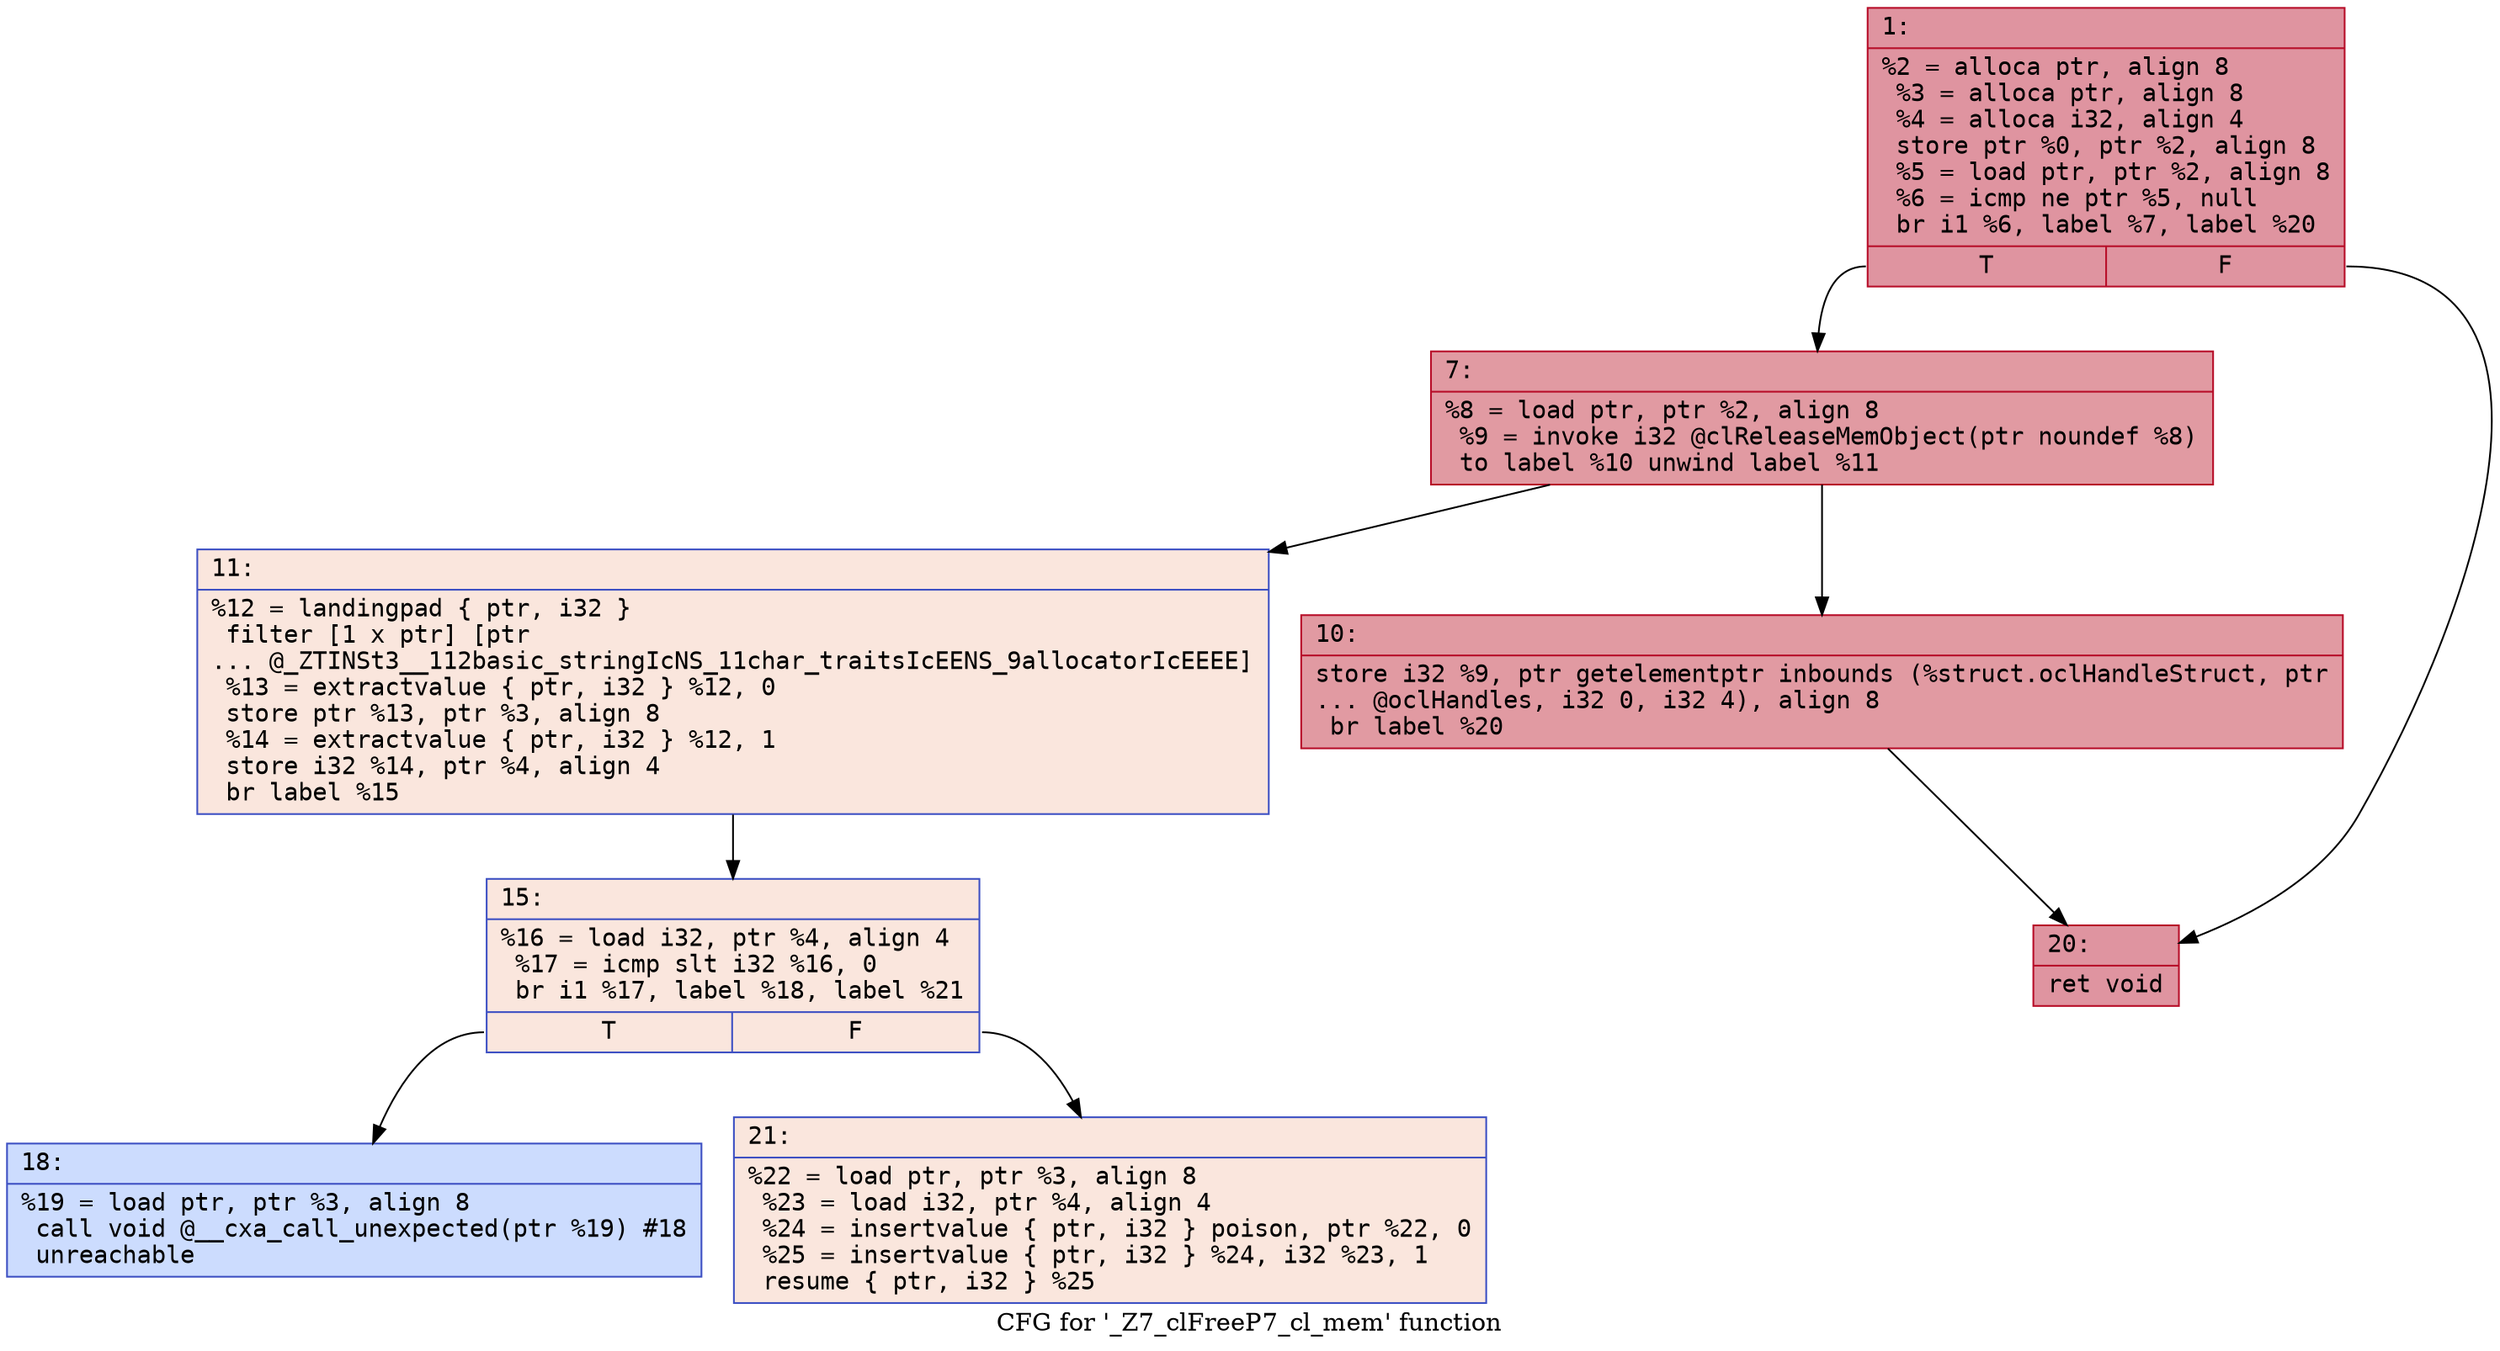 digraph "CFG for '_Z7_clFreeP7_cl_mem' function" {
	label="CFG for '_Z7_clFreeP7_cl_mem' function";

	Node0x6000005c8140 [shape=record,color="#b70d28ff", style=filled, fillcolor="#b70d2870" fontname="Courier",label="{1:\l|  %2 = alloca ptr, align 8\l  %3 = alloca ptr, align 8\l  %4 = alloca i32, align 4\l  store ptr %0, ptr %2, align 8\l  %5 = load ptr, ptr %2, align 8\l  %6 = icmp ne ptr %5, null\l  br i1 %6, label %7, label %20\l|{<s0>T|<s1>F}}"];
	Node0x6000005c8140:s0 -> Node0x6000005c8190[tooltip="1 -> 7\nProbability 62.50%" ];
	Node0x6000005c8140:s1 -> Node0x6000005c8320[tooltip="1 -> 20\nProbability 37.50%" ];
	Node0x6000005c8190 [shape=record,color="#b70d28ff", style=filled, fillcolor="#bb1b2c70" fontname="Courier",label="{7:\l|  %8 = load ptr, ptr %2, align 8\l  %9 = invoke i32 @clReleaseMemObject(ptr noundef %8)\l          to label %10 unwind label %11\l}"];
	Node0x6000005c8190 -> Node0x6000005c81e0[tooltip="7 -> 10\nProbability 100.00%" ];
	Node0x6000005c8190 -> Node0x6000005c8230[tooltip="7 -> 11\nProbability 0.00%" ];
	Node0x6000005c81e0 [shape=record,color="#b70d28ff", style=filled, fillcolor="#bb1b2c70" fontname="Courier",label="{10:\l|  store i32 %9, ptr getelementptr inbounds (%struct.oclHandleStruct, ptr\l... @oclHandles, i32 0, i32 4), align 8\l  br label %20\l}"];
	Node0x6000005c81e0 -> Node0x6000005c8320[tooltip="10 -> 20\nProbability 100.00%" ];
	Node0x6000005c8230 [shape=record,color="#3d50c3ff", style=filled, fillcolor="#f3c7b170" fontname="Courier",label="{11:\l|  %12 = landingpad \{ ptr, i32 \}\l          filter [1 x ptr] [ptr\l... @_ZTINSt3__112basic_stringIcNS_11char_traitsIcEENS_9allocatorIcEEEE]\l  %13 = extractvalue \{ ptr, i32 \} %12, 0\l  store ptr %13, ptr %3, align 8\l  %14 = extractvalue \{ ptr, i32 \} %12, 1\l  store i32 %14, ptr %4, align 4\l  br label %15\l}"];
	Node0x6000005c8230 -> Node0x6000005c8280[tooltip="11 -> 15\nProbability 100.00%" ];
	Node0x6000005c8280 [shape=record,color="#3d50c3ff", style=filled, fillcolor="#f3c7b170" fontname="Courier",label="{15:\l|  %16 = load i32, ptr %4, align 4\l  %17 = icmp slt i32 %16, 0\l  br i1 %17, label %18, label %21\l|{<s0>T|<s1>F}}"];
	Node0x6000005c8280:s0 -> Node0x6000005c82d0[tooltip="15 -> 18\nProbability 0.00%" ];
	Node0x6000005c8280:s1 -> Node0x6000005c8370[tooltip="15 -> 21\nProbability 100.00%" ];
	Node0x6000005c82d0 [shape=record,color="#3d50c3ff", style=filled, fillcolor="#8caffe70" fontname="Courier",label="{18:\l|  %19 = load ptr, ptr %3, align 8\l  call void @__cxa_call_unexpected(ptr %19) #18\l  unreachable\l}"];
	Node0x6000005c8320 [shape=record,color="#b70d28ff", style=filled, fillcolor="#b70d2870" fontname="Courier",label="{20:\l|  ret void\l}"];
	Node0x6000005c8370 [shape=record,color="#3d50c3ff", style=filled, fillcolor="#f3c7b170" fontname="Courier",label="{21:\l|  %22 = load ptr, ptr %3, align 8\l  %23 = load i32, ptr %4, align 4\l  %24 = insertvalue \{ ptr, i32 \} poison, ptr %22, 0\l  %25 = insertvalue \{ ptr, i32 \} %24, i32 %23, 1\l  resume \{ ptr, i32 \} %25\l}"];
}
